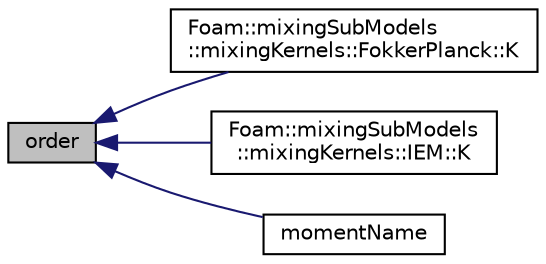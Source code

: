 digraph "order"
{
  bgcolor="transparent";
  edge [fontname="Helvetica",fontsize="10",labelfontname="Helvetica",labelfontsize="10"];
  node [fontname="Helvetica",fontsize="10",shape=record];
  rankdir="LR";
  Node44 [label="order",height=0.2,width=0.4,color="black", fillcolor="grey75", style="filled", fontcolor="black"];
  Node44 -> Node45 [dir="back",color="midnightblue",fontsize="10",style="solid",fontname="Helvetica"];
  Node45 [label="Foam::mixingSubModels\l::mixingKernels::FokkerPlanck::K",height=0.2,width=0.4,color="black",URL="$a01916.html#aafaf4e06b7fe6f00e8e7f514ff539506",tooltip="Mixing kernel. "];
  Node44 -> Node46 [dir="back",color="midnightblue",fontsize="10",style="solid",fontname="Helvetica"];
  Node46 [label="Foam::mixingSubModels\l::mixingKernels::IEM::K",height=0.2,width=0.4,color="black",URL="$a01920.html#aafaf4e06b7fe6f00e8e7f514ff539506",tooltip="Mixing kernel. "];
  Node44 -> Node47 [dir="back",color="midnightblue",fontsize="10",style="solid",fontname="Helvetica"];
  Node47 [label="momentName",height=0.2,width=0.4,color="black",URL="$a02032.html#a50025d9dad0e07181355e54f54b0b074",tooltip="Creates the name of the moment. "];
}
